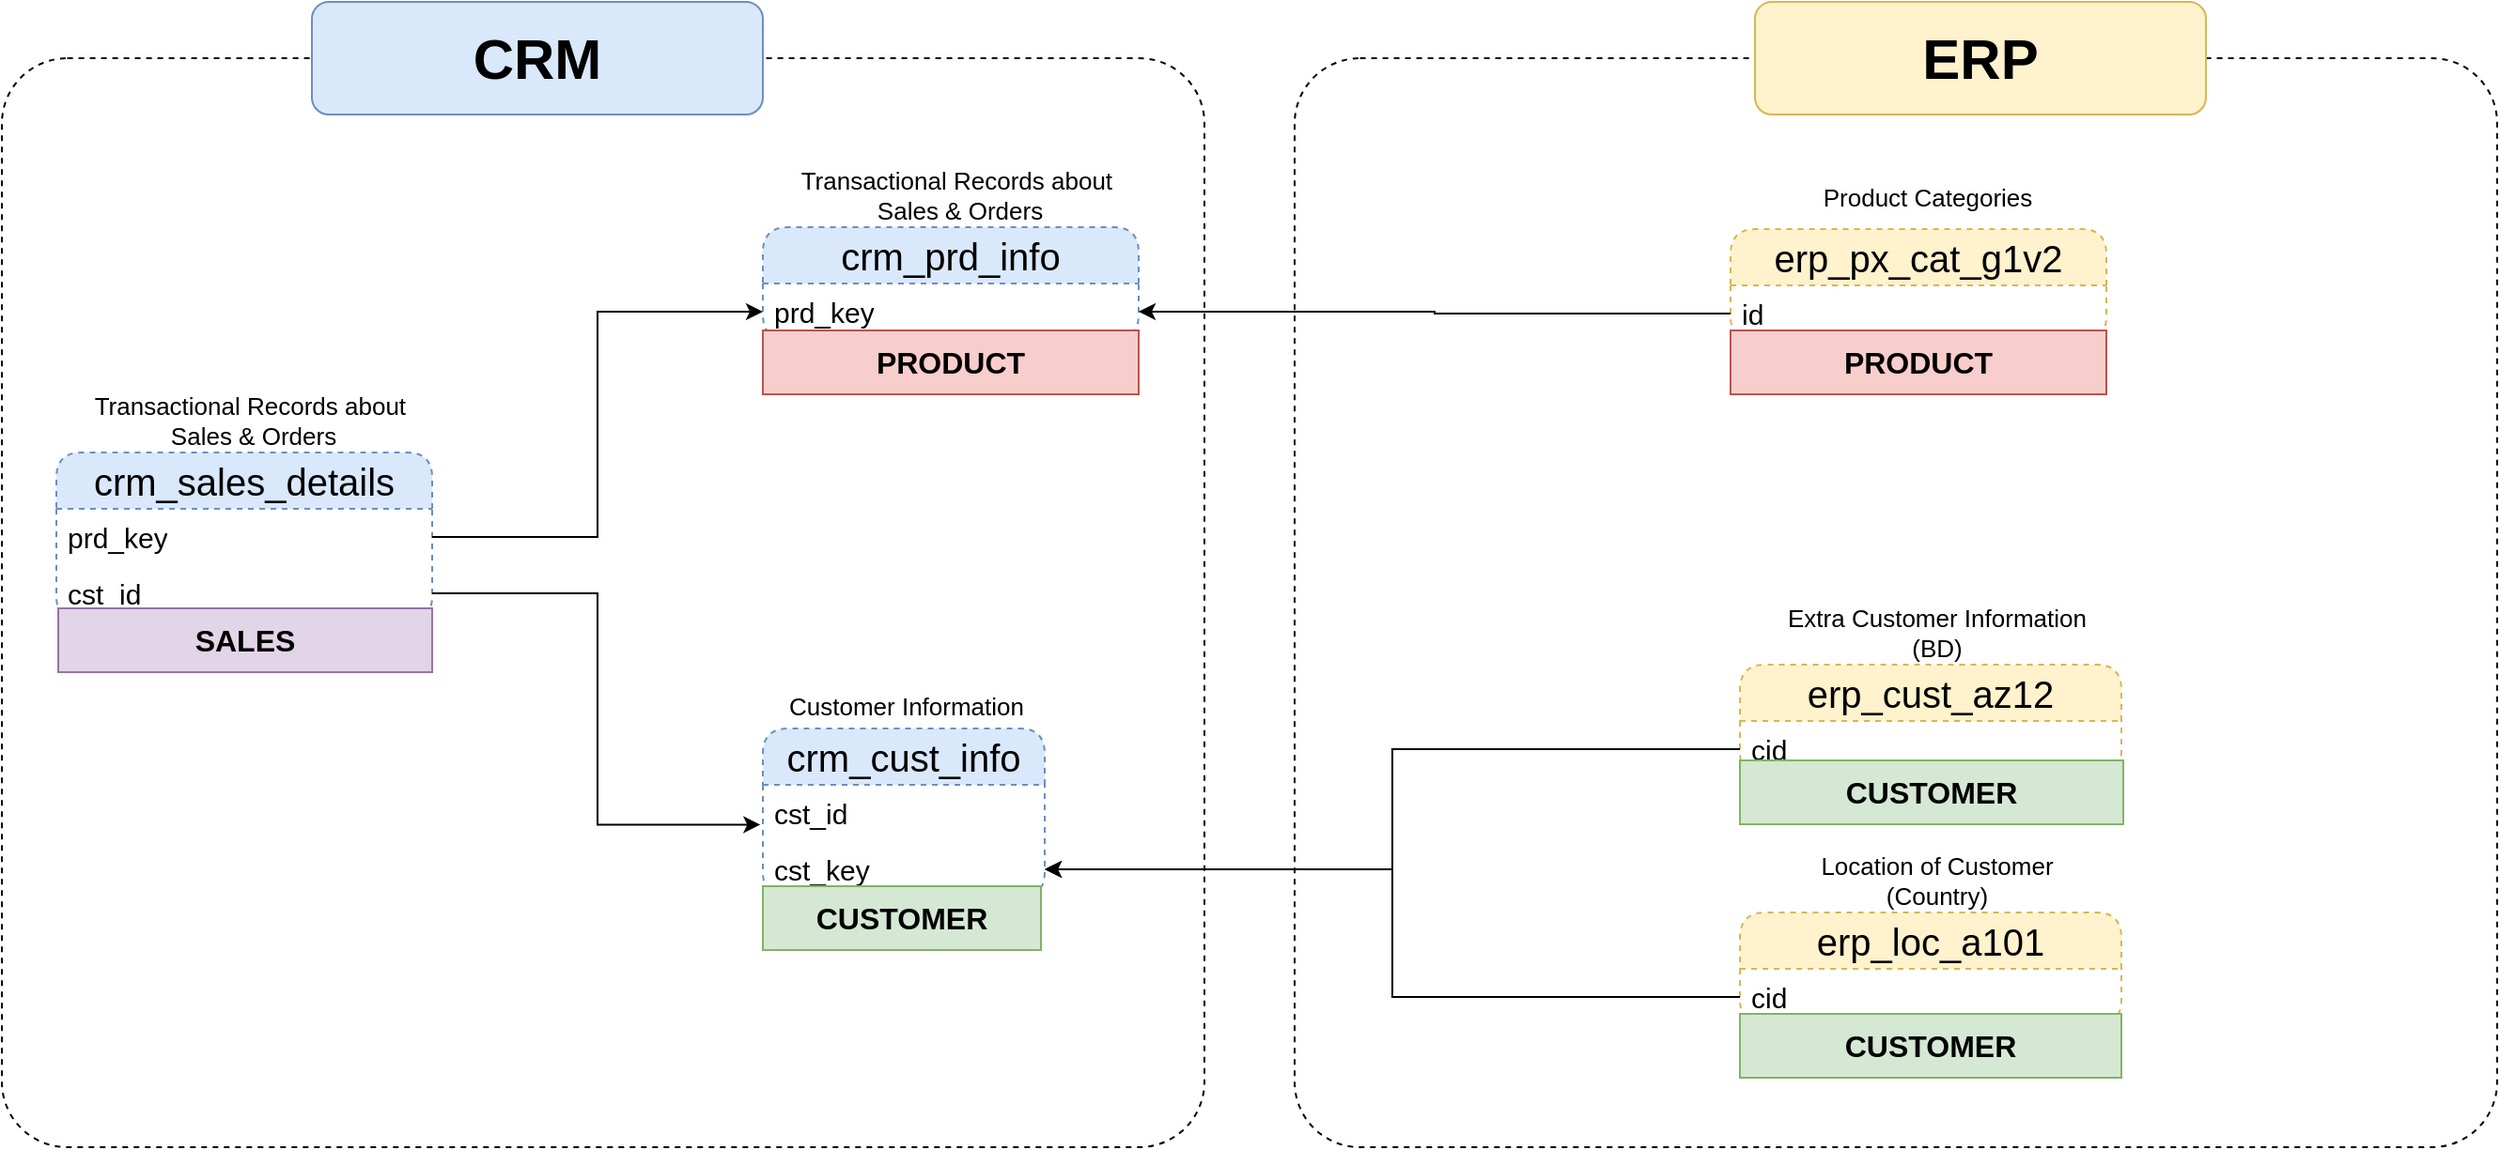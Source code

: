 <mxfile version="28.0.6">
  <diagram name="Page-1" id="1-86V4Mpab4SWytYpTQl">
    <mxGraphModel dx="1489" dy="963" grid="1" gridSize="10" guides="1" tooltips="1" connect="1" arrows="1" fold="1" page="1" pageScale="1" pageWidth="850" pageHeight="1100" math="0" shadow="0">
      <root>
        <mxCell id="0" />
        <mxCell id="1" parent="0" />
        <mxCell id="m55ObJjQeA7SkBA5KsOY-40" value="" style="rounded=1;whiteSpace=wrap;html=1;fillColor=none;dashed=1;strokeColor=#000000;arcSize=6;" parent="1" vertex="1">
          <mxGeometry x="222" y="110" width="640" height="580" as="geometry" />
        </mxCell>
        <mxCell id="m55ObJjQeA7SkBA5KsOY-41" value="" style="rounded=1;whiteSpace=wrap;html=1;fillColor=none;dashed=1;strokeColor=#000000;arcSize=6;" parent="1" vertex="1">
          <mxGeometry x="910" y="110" width="640" height="580" as="geometry" />
        </mxCell>
        <mxCell id="m55ObJjQeA7SkBA5KsOY-1" value="&lt;font style=&quot;font-size: 20px;&quot;&gt;crm_cust_info&lt;/font&gt;" style="swimlane;fontStyle=0;childLayout=stackLayout;horizontal=1;startSize=30;horizontalStack=0;resizeParent=1;resizeParentMax=0;resizeLast=0;collapsible=1;marginBottom=0;whiteSpace=wrap;html=1;dashed=1;rounded=1;fillColor=#dae8fc;strokeColor=#6c8ebf;" parent="1" vertex="1">
          <mxGeometry x="627" y="467" width="150" height="90" as="geometry" />
        </mxCell>
        <mxCell id="m55ObJjQeA7SkBA5KsOY-2" value="&lt;font style=&quot;font-size: 15px;&quot;&gt;cst_id&lt;/font&gt;" style="text;strokeColor=none;fillColor=none;align=left;verticalAlign=middle;spacingLeft=4;spacingRight=4;overflow=hidden;points=[[0,0.5],[1,0.5]];portConstraint=eastwest;rotatable=0;whiteSpace=wrap;html=1;" parent="m55ObJjQeA7SkBA5KsOY-1" vertex="1">
          <mxGeometry y="30" width="150" height="30" as="geometry" />
        </mxCell>
        <mxCell id="m55ObJjQeA7SkBA5KsOY-38" value="&lt;font style=&quot;font-size: 15px;&quot;&gt;cst_key&lt;/font&gt;" style="text;strokeColor=none;fillColor=none;align=left;verticalAlign=middle;spacingLeft=4;spacingRight=4;overflow=hidden;points=[[0,0.5],[1,0.5]];portConstraint=eastwest;rotatable=0;whiteSpace=wrap;html=1;" parent="m55ObJjQeA7SkBA5KsOY-1" vertex="1">
          <mxGeometry y="60" width="150" height="30" as="geometry" />
        </mxCell>
        <mxCell id="m55ObJjQeA7SkBA5KsOY-7" value="&lt;font style=&quot;font-size: 20px;&quot;&gt;crm_sales_details&lt;/font&gt;" style="swimlane;fontStyle=0;childLayout=stackLayout;horizontal=1;startSize=30;horizontalStack=0;resizeParent=1;resizeParentMax=0;resizeLast=0;collapsible=1;marginBottom=0;whiteSpace=wrap;html=1;dashed=1;rounded=1;fillColor=#dae8fc;strokeColor=#6c8ebf;" parent="1" vertex="1">
          <mxGeometry x="251" y="320" width="200" height="90" as="geometry" />
        </mxCell>
        <mxCell id="m55ObJjQeA7SkBA5KsOY-8" value="&lt;font style=&quot;font-size: 15px;&quot;&gt;prd_key&lt;/font&gt;" style="text;strokeColor=none;fillColor=none;align=left;verticalAlign=middle;spacingLeft=4;spacingRight=4;overflow=hidden;points=[[0,0.5],[1,0.5]];portConstraint=eastwest;rotatable=0;whiteSpace=wrap;html=1;" parent="m55ObJjQeA7SkBA5KsOY-7" vertex="1">
          <mxGeometry y="30" width="200" height="30" as="geometry" />
        </mxCell>
        <mxCell id="m55ObJjQeA7SkBA5KsOY-17" value="&lt;span style=&quot;font-size: 15px;&quot;&gt;cst_id&lt;/span&gt;" style="text;strokeColor=none;fillColor=none;align=left;verticalAlign=middle;spacingLeft=4;spacingRight=4;overflow=hidden;points=[[0,0.5],[1,0.5]];portConstraint=eastwest;rotatable=0;whiteSpace=wrap;html=1;" parent="m55ObJjQeA7SkBA5KsOY-7" vertex="1">
          <mxGeometry y="60" width="200" height="30" as="geometry" />
        </mxCell>
        <mxCell id="m55ObJjQeA7SkBA5KsOY-9" value="&lt;font style=&quot;font-size: 13px;&quot;&gt;Customer Information&lt;/font&gt;" style="text;html=1;align=center;verticalAlign=middle;whiteSpace=wrap;rounded=0;" parent="1" vertex="1">
          <mxGeometry x="621" y="442" width="165" height="26" as="geometry" />
        </mxCell>
        <mxCell id="m55ObJjQeA7SkBA5KsOY-11" value="&lt;font style=&quot;font-size: 13px;&quot;&gt;Transactional Records about&amp;nbsp;&lt;/font&gt;&lt;div&gt;&lt;span style=&quot;font-size: 13px;&quot;&gt;Sales &amp;amp; Orders&lt;/span&gt;&lt;/div&gt;" style="text;html=1;align=center;verticalAlign=middle;whiteSpace=wrap;rounded=0;" parent="1" vertex="1">
          <mxGeometry x="261" y="290" width="190" height="26" as="geometry" />
        </mxCell>
        <mxCell id="m55ObJjQeA7SkBA5KsOY-14" value="&lt;font style=&quot;font-size: 20px;&quot;&gt;crm_prd_info&lt;/font&gt;" style="swimlane;fontStyle=0;childLayout=stackLayout;horizontal=1;startSize=30;horizontalStack=0;resizeParent=1;resizeParentMax=0;resizeLast=0;collapsible=1;marginBottom=0;whiteSpace=wrap;html=1;dashed=1;rounded=1;fillColor=#dae8fc;strokeColor=#6c8ebf;" parent="1" vertex="1">
          <mxGeometry x="627" y="200" width="200" height="60" as="geometry" />
        </mxCell>
        <mxCell id="m55ObJjQeA7SkBA5KsOY-15" value="&lt;font style=&quot;font-size: 15px;&quot;&gt;prd_key&lt;/font&gt;" style="text;strokeColor=none;fillColor=none;align=left;verticalAlign=middle;spacingLeft=4;spacingRight=4;overflow=hidden;points=[[0,0.5],[1,0.5]];portConstraint=eastwest;rotatable=0;whiteSpace=wrap;html=1;" parent="m55ObJjQeA7SkBA5KsOY-14" vertex="1">
          <mxGeometry y="30" width="200" height="30" as="geometry" />
        </mxCell>
        <mxCell id="m55ObJjQeA7SkBA5KsOY-16" value="&lt;font style=&quot;font-size: 13px;&quot;&gt;Transactional Records about&amp;nbsp;&lt;/font&gt;&lt;div&gt;&lt;span style=&quot;font-size: 13px;&quot;&gt;Sales &amp;amp; Orders&lt;/span&gt;&lt;/div&gt;" style="text;html=1;align=center;verticalAlign=middle;whiteSpace=wrap;rounded=0;" parent="1" vertex="1">
          <mxGeometry x="637" y="170" width="190" height="26" as="geometry" />
        </mxCell>
        <mxCell id="m55ObJjQeA7SkBA5KsOY-18" style="edgeStyle=orthogonalEdgeStyle;rounded=0;orthogonalLoop=1;jettySize=auto;html=1;entryX=0;entryY=0.5;entryDx=0;entryDy=0;" parent="1" source="m55ObJjQeA7SkBA5KsOY-8" target="m55ObJjQeA7SkBA5KsOY-15" edge="1">
          <mxGeometry relative="1" as="geometry" />
        </mxCell>
        <mxCell id="m55ObJjQeA7SkBA5KsOY-19" style="edgeStyle=orthogonalEdgeStyle;rounded=0;orthogonalLoop=1;jettySize=auto;html=1;entryX=-0.009;entryY=0.708;entryDx=0;entryDy=0;entryPerimeter=0;" parent="1" source="m55ObJjQeA7SkBA5KsOY-17" target="m55ObJjQeA7SkBA5KsOY-2" edge="1">
          <mxGeometry relative="1" as="geometry" />
        </mxCell>
        <mxCell id="m55ObJjQeA7SkBA5KsOY-21" value="&lt;font style=&quot;font-size: 20px;&quot;&gt;erp_px_cat_g1v2&lt;/font&gt;" style="swimlane;fontStyle=0;childLayout=stackLayout;horizontal=1;startSize=30;horizontalStack=0;resizeParent=1;resizeParentMax=0;resizeLast=0;collapsible=1;marginBottom=0;whiteSpace=wrap;html=1;dashed=1;rounded=1;fillColor=#fff2cc;strokeColor=#d6b656;" parent="1" vertex="1">
          <mxGeometry x="1142" y="201" width="200" height="60" as="geometry" />
        </mxCell>
        <mxCell id="m55ObJjQeA7SkBA5KsOY-22" value="&lt;font style=&quot;font-size: 15px;&quot;&gt;id&lt;/font&gt;" style="text;strokeColor=none;fillColor=none;align=left;verticalAlign=middle;spacingLeft=4;spacingRight=4;overflow=hidden;points=[[0,0.5],[1,0.5]];portConstraint=eastwest;rotatable=0;whiteSpace=wrap;html=1;rounded=1;" parent="m55ObJjQeA7SkBA5KsOY-21" vertex="1">
          <mxGeometry y="30" width="200" height="30" as="geometry" />
        </mxCell>
        <mxCell id="m55ObJjQeA7SkBA5KsOY-23" value="&lt;span style=&quot;font-size: 13px;&quot;&gt;Product Categories&lt;/span&gt;" style="text;html=1;align=center;verticalAlign=middle;whiteSpace=wrap;rounded=1;" parent="1" vertex="1">
          <mxGeometry x="1152" y="171" width="190" height="26" as="geometry" />
        </mxCell>
        <mxCell id="m55ObJjQeA7SkBA5KsOY-24" value="&lt;font style=&quot;font-size: 20px;&quot;&gt;erp_cust_az12&lt;/font&gt;" style="swimlane;fontStyle=0;childLayout=stackLayout;horizontal=1;startSize=30;horizontalStack=0;resizeParent=1;resizeParentMax=0;resizeLast=0;collapsible=1;marginBottom=0;whiteSpace=wrap;html=1;dashed=1;rounded=1;fillColor=#fff2cc;strokeColor=#d6b656;" parent="1" vertex="1">
          <mxGeometry x="1147" y="433" width="203" height="60" as="geometry" />
        </mxCell>
        <mxCell id="m55ObJjQeA7SkBA5KsOY-25" value="&lt;font style=&quot;font-size: 15px;&quot;&gt;cid&lt;/font&gt;" style="text;strokeColor=none;fillColor=none;align=left;verticalAlign=middle;spacingLeft=4;spacingRight=4;overflow=hidden;points=[[0,0.5],[1,0.5]];portConstraint=eastwest;rotatable=0;whiteSpace=wrap;html=1;" parent="m55ObJjQeA7SkBA5KsOY-24" vertex="1">
          <mxGeometry y="30" width="203" height="30" as="geometry" />
        </mxCell>
        <mxCell id="m55ObJjQeA7SkBA5KsOY-26" value="&lt;span style=&quot;font-size: 13px;&quot;&gt;Extra Customer Information (BD)&lt;/span&gt;" style="text;html=1;align=center;verticalAlign=middle;whiteSpace=wrap;rounded=0;" parent="1" vertex="1">
          <mxGeometry x="1157" y="403" width="190" height="26" as="geometry" />
        </mxCell>
        <mxCell id="m55ObJjQeA7SkBA5KsOY-27" value="&lt;font style=&quot;font-size: 20px;&quot;&gt;erp_loc_a101&lt;/font&gt;" style="swimlane;fontStyle=0;childLayout=stackLayout;horizontal=1;startSize=30;horizontalStack=0;resizeParent=1;resizeParentMax=0;resizeLast=0;collapsible=1;marginBottom=0;whiteSpace=wrap;html=1;dashed=1;rounded=1;fillColor=#fff2cc;strokeColor=#d6b656;" parent="1" vertex="1">
          <mxGeometry x="1147" y="565" width="203" height="60" as="geometry" />
        </mxCell>
        <mxCell id="m55ObJjQeA7SkBA5KsOY-28" value="&lt;font style=&quot;font-size: 15px;&quot;&gt;cid&lt;/font&gt;" style="text;strokeColor=none;fillColor=none;align=left;verticalAlign=middle;spacingLeft=4;spacingRight=4;overflow=hidden;points=[[0,0.5],[1,0.5]];portConstraint=eastwest;rotatable=0;whiteSpace=wrap;html=1;" parent="m55ObJjQeA7SkBA5KsOY-27" vertex="1">
          <mxGeometry y="30" width="203" height="30" as="geometry" />
        </mxCell>
        <mxCell id="m55ObJjQeA7SkBA5KsOY-29" value="&lt;span style=&quot;font-size: 13px;&quot;&gt;Location of Customer&lt;/span&gt;&lt;div&gt;&lt;span style=&quot;font-size: 13px;&quot;&gt;(Country)&lt;/span&gt;&lt;/div&gt;" style="text;html=1;align=center;verticalAlign=middle;whiteSpace=wrap;rounded=0;" parent="1" vertex="1">
          <mxGeometry x="1157" y="535" width="190" height="26" as="geometry" />
        </mxCell>
        <mxCell id="m55ObJjQeA7SkBA5KsOY-30" style="edgeStyle=orthogonalEdgeStyle;rounded=0;orthogonalLoop=1;jettySize=auto;html=1;entryX=1;entryY=0.5;entryDx=0;entryDy=0;" parent="1" source="m55ObJjQeA7SkBA5KsOY-22" target="m55ObJjQeA7SkBA5KsOY-15" edge="1">
          <mxGeometry relative="1" as="geometry" />
        </mxCell>
        <mxCell id="m55ObJjQeA7SkBA5KsOY-31" style="edgeStyle=orthogonalEdgeStyle;rounded=0;orthogonalLoop=1;jettySize=auto;html=1;entryX=1;entryY=0.5;entryDx=0;entryDy=0;" parent="1" source="m55ObJjQeA7SkBA5KsOY-25" target="m55ObJjQeA7SkBA5KsOY-38" edge="1">
          <mxGeometry relative="1" as="geometry" />
        </mxCell>
        <mxCell id="m55ObJjQeA7SkBA5KsOY-32" style="edgeStyle=orthogonalEdgeStyle;rounded=0;orthogonalLoop=1;jettySize=auto;html=1;entryX=1;entryY=0.5;entryDx=0;entryDy=0;" parent="1" source="m55ObJjQeA7SkBA5KsOY-28" target="m55ObJjQeA7SkBA5KsOY-38" edge="1">
          <mxGeometry relative="1" as="geometry" />
        </mxCell>
        <mxCell id="m55ObJjQeA7SkBA5KsOY-34" value="&lt;font style=&quot;font-size: 30px;&quot;&gt;&lt;b style=&quot;&quot;&gt;CRM&lt;/b&gt;&lt;/font&gt;" style="rounded=1;whiteSpace=wrap;html=1;fillColor=#dae8fc;strokeColor=#6c8ebf;" parent="1" vertex="1">
          <mxGeometry x="387" y="80" width="240" height="60" as="geometry" />
        </mxCell>
        <mxCell id="m55ObJjQeA7SkBA5KsOY-36" value="&lt;font style=&quot;font-size: 30px;&quot;&gt;&lt;b style=&quot;&quot;&gt;ERP&lt;/b&gt;&lt;/font&gt;" style="rounded=1;whiteSpace=wrap;html=1;fillColor=#fff2cc;strokeColor=#d6b656;" parent="1" vertex="1">
          <mxGeometry x="1155" y="80" width="240" height="60" as="geometry" />
        </mxCell>
        <mxCell id="rCvpb4vOQ0uKKSVkkZkI-2" value="&lt;font style=&quot;font-size: 16px;&quot;&gt;&lt;b&gt;PRODUCT&lt;/b&gt;&lt;/font&gt;" style="rounded=0;whiteSpace=wrap;html=1;fillColor=#f8cecc;strokeColor=#b85450;" vertex="1" parent="1">
          <mxGeometry x="627" y="255" width="200" height="34" as="geometry" />
        </mxCell>
        <mxCell id="rCvpb4vOQ0uKKSVkkZkI-3" value="&lt;font style=&quot;font-size: 16px;&quot;&gt;&lt;b&gt;PRODUCT&lt;/b&gt;&lt;/font&gt;" style="rounded=0;whiteSpace=wrap;html=1;fillColor=#f8cecc;strokeColor=#b85450;" vertex="1" parent="1">
          <mxGeometry x="1142" y="255" width="200" height="34" as="geometry" />
        </mxCell>
        <mxCell id="rCvpb4vOQ0uKKSVkkZkI-4" value="&lt;font style=&quot;font-size: 16px;&quot;&gt;&lt;b&gt;CUSTOMER&lt;/b&gt;&lt;/font&gt;" style="rounded=0;whiteSpace=wrap;html=1;fillColor=#d5e8d4;strokeColor=#82b366;" vertex="1" parent="1">
          <mxGeometry x="627" y="551" width="148" height="34" as="geometry" />
        </mxCell>
        <mxCell id="rCvpb4vOQ0uKKSVkkZkI-5" value="&lt;font style=&quot;font-size: 16px;&quot;&gt;&lt;b&gt;CUSTOMER&lt;/b&gt;&lt;/font&gt;" style="rounded=0;whiteSpace=wrap;html=1;fillColor=#d5e8d4;strokeColor=#82b366;" vertex="1" parent="1">
          <mxGeometry x="1147" y="619" width="203" height="34" as="geometry" />
        </mxCell>
        <mxCell id="rCvpb4vOQ0uKKSVkkZkI-6" value="&lt;font style=&quot;font-size: 16px;&quot;&gt;&lt;b&gt;CUSTOMER&lt;/b&gt;&lt;/font&gt;" style="rounded=0;whiteSpace=wrap;html=1;fillColor=#d5e8d4;strokeColor=#82b366;" vertex="1" parent="1">
          <mxGeometry x="1147" y="484" width="204" height="34" as="geometry" />
        </mxCell>
        <mxCell id="rCvpb4vOQ0uKKSVkkZkI-7" value="&lt;font style=&quot;font-size: 16px;&quot;&gt;&lt;b&gt;SALES&lt;/b&gt;&lt;/font&gt;" style="rounded=0;whiteSpace=wrap;html=1;fillColor=#e1d5e7;strokeColor=#9673a6;" vertex="1" parent="1">
          <mxGeometry x="252" y="403" width="199" height="34" as="geometry" />
        </mxCell>
      </root>
    </mxGraphModel>
  </diagram>
</mxfile>
